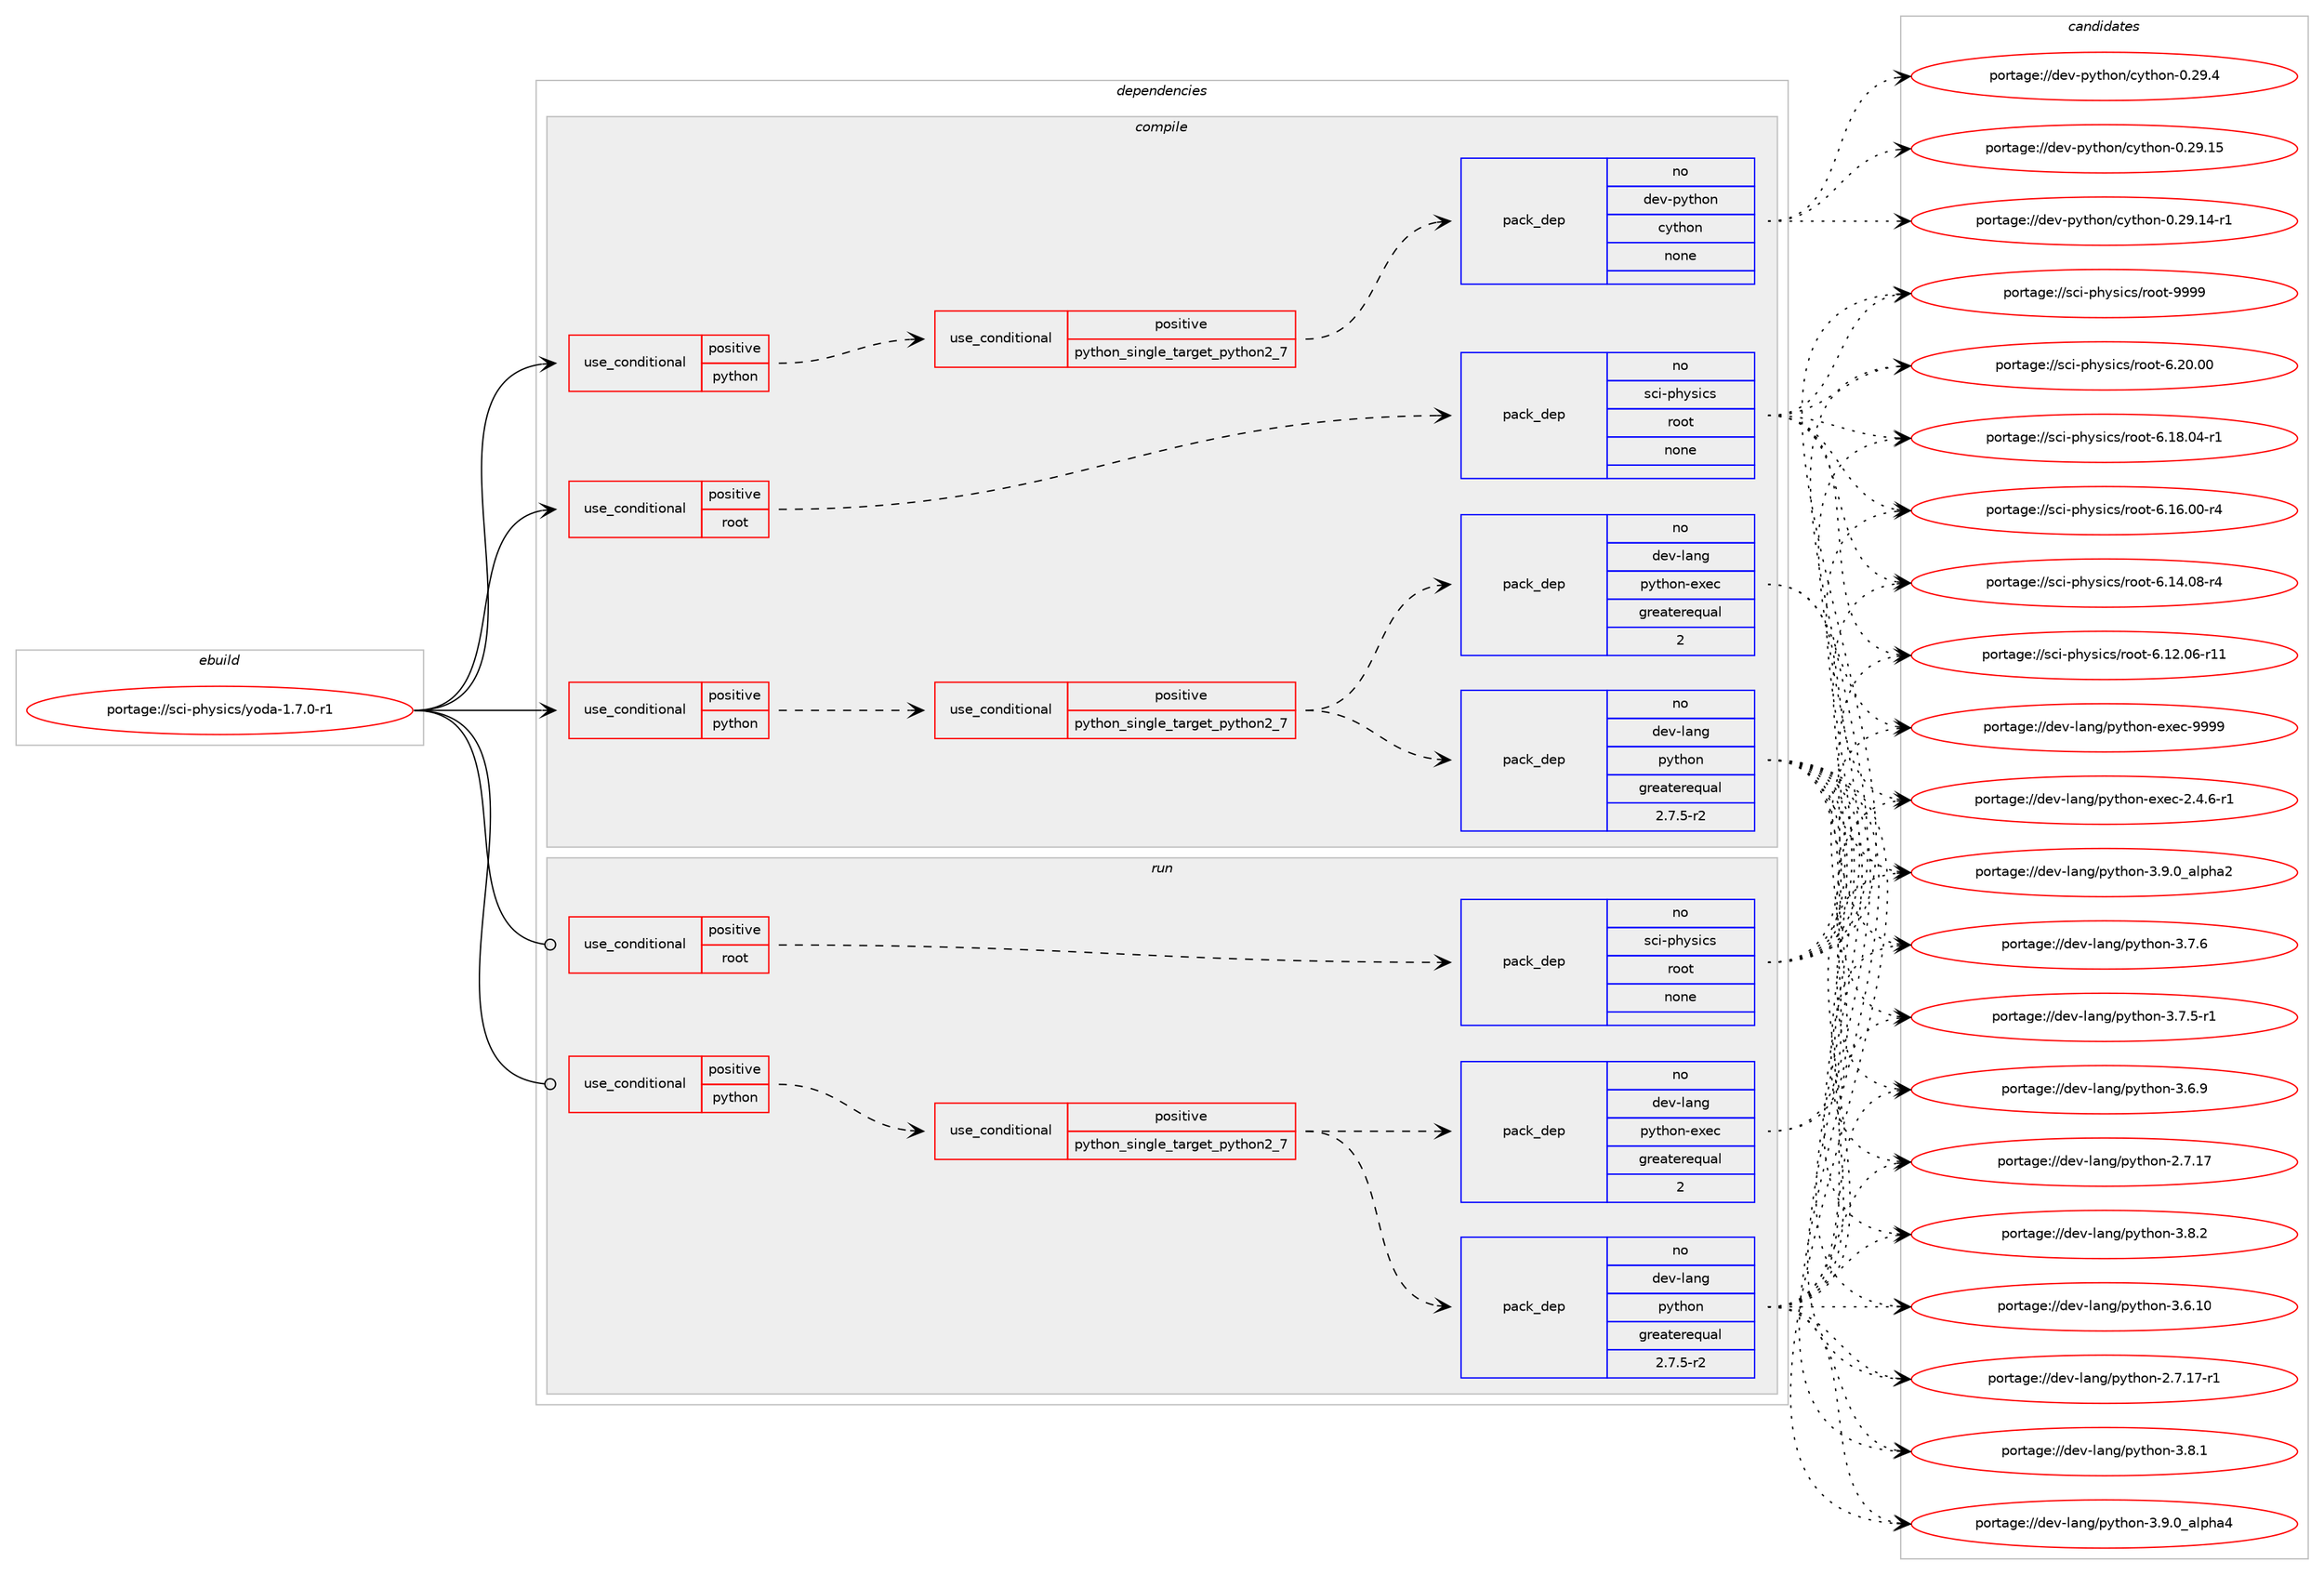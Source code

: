 digraph prolog {

# *************
# Graph options
# *************

newrank=true;
concentrate=true;
compound=true;
graph [rankdir=LR,fontname=Helvetica,fontsize=10,ranksep=1.5];#, ranksep=2.5, nodesep=0.2];
edge  [arrowhead=vee];
node  [fontname=Helvetica,fontsize=10];

# **********
# The ebuild
# **********

subgraph cluster_leftcol {
color=gray;
rank=same;
label=<<i>ebuild</i>>;
id [label="portage://sci-physics/yoda-1.7.0-r1", color=red, width=4, href="../sci-physics/yoda-1.7.0-r1.svg"];
}

# ****************
# The dependencies
# ****************

subgraph cluster_midcol {
color=gray;
label=<<i>dependencies</i>>;
subgraph cluster_compile {
fillcolor="#eeeeee";
style=filled;
label=<<i>compile</i>>;
subgraph cond8902 {
dependency43826 [label=<<TABLE BORDER="0" CELLBORDER="1" CELLSPACING="0" CELLPADDING="4"><TR><TD ROWSPAN="3" CELLPADDING="10">use_conditional</TD></TR><TR><TD>positive</TD></TR><TR><TD>python</TD></TR></TABLE>>, shape=none, color=red];
subgraph cond8903 {
dependency43827 [label=<<TABLE BORDER="0" CELLBORDER="1" CELLSPACING="0" CELLPADDING="4"><TR><TD ROWSPAN="3" CELLPADDING="10">use_conditional</TD></TR><TR><TD>positive</TD></TR><TR><TD>python_single_target_python2_7</TD></TR></TABLE>>, shape=none, color=red];
subgraph pack33960 {
dependency43828 [label=<<TABLE BORDER="0" CELLBORDER="1" CELLSPACING="0" CELLPADDING="4" WIDTH="220"><TR><TD ROWSPAN="6" CELLPADDING="30">pack_dep</TD></TR><TR><TD WIDTH="110">no</TD></TR><TR><TD>dev-lang</TD></TR><TR><TD>python</TD></TR><TR><TD>greaterequal</TD></TR><TR><TD>2.7.5-r2</TD></TR></TABLE>>, shape=none, color=blue];
}
dependency43827:e -> dependency43828:w [weight=20,style="dashed",arrowhead="vee"];
subgraph pack33961 {
dependency43829 [label=<<TABLE BORDER="0" CELLBORDER="1" CELLSPACING="0" CELLPADDING="4" WIDTH="220"><TR><TD ROWSPAN="6" CELLPADDING="30">pack_dep</TD></TR><TR><TD WIDTH="110">no</TD></TR><TR><TD>dev-lang</TD></TR><TR><TD>python-exec</TD></TR><TR><TD>greaterequal</TD></TR><TR><TD>2</TD></TR></TABLE>>, shape=none, color=blue];
}
dependency43827:e -> dependency43829:w [weight=20,style="dashed",arrowhead="vee"];
}
dependency43826:e -> dependency43827:w [weight=20,style="dashed",arrowhead="vee"];
}
id:e -> dependency43826:w [weight=20,style="solid",arrowhead="vee"];
subgraph cond8904 {
dependency43830 [label=<<TABLE BORDER="0" CELLBORDER="1" CELLSPACING="0" CELLPADDING="4"><TR><TD ROWSPAN="3" CELLPADDING="10">use_conditional</TD></TR><TR><TD>positive</TD></TR><TR><TD>python</TD></TR></TABLE>>, shape=none, color=red];
subgraph cond8905 {
dependency43831 [label=<<TABLE BORDER="0" CELLBORDER="1" CELLSPACING="0" CELLPADDING="4"><TR><TD ROWSPAN="3" CELLPADDING="10">use_conditional</TD></TR><TR><TD>positive</TD></TR><TR><TD>python_single_target_python2_7</TD></TR></TABLE>>, shape=none, color=red];
subgraph pack33962 {
dependency43832 [label=<<TABLE BORDER="0" CELLBORDER="1" CELLSPACING="0" CELLPADDING="4" WIDTH="220"><TR><TD ROWSPAN="6" CELLPADDING="30">pack_dep</TD></TR><TR><TD WIDTH="110">no</TD></TR><TR><TD>dev-python</TD></TR><TR><TD>cython</TD></TR><TR><TD>none</TD></TR><TR><TD></TD></TR></TABLE>>, shape=none, color=blue];
}
dependency43831:e -> dependency43832:w [weight=20,style="dashed",arrowhead="vee"];
}
dependency43830:e -> dependency43831:w [weight=20,style="dashed",arrowhead="vee"];
}
id:e -> dependency43830:w [weight=20,style="solid",arrowhead="vee"];
subgraph cond8906 {
dependency43833 [label=<<TABLE BORDER="0" CELLBORDER="1" CELLSPACING="0" CELLPADDING="4"><TR><TD ROWSPAN="3" CELLPADDING="10">use_conditional</TD></TR><TR><TD>positive</TD></TR><TR><TD>root</TD></TR></TABLE>>, shape=none, color=red];
subgraph pack33963 {
dependency43834 [label=<<TABLE BORDER="0" CELLBORDER="1" CELLSPACING="0" CELLPADDING="4" WIDTH="220"><TR><TD ROWSPAN="6" CELLPADDING="30">pack_dep</TD></TR><TR><TD WIDTH="110">no</TD></TR><TR><TD>sci-physics</TD></TR><TR><TD>root</TD></TR><TR><TD>none</TD></TR><TR><TD></TD></TR></TABLE>>, shape=none, color=blue];
}
dependency43833:e -> dependency43834:w [weight=20,style="dashed",arrowhead="vee"];
}
id:e -> dependency43833:w [weight=20,style="solid",arrowhead="vee"];
}
subgraph cluster_compileandrun {
fillcolor="#eeeeee";
style=filled;
label=<<i>compile and run</i>>;
}
subgraph cluster_run {
fillcolor="#eeeeee";
style=filled;
label=<<i>run</i>>;
subgraph cond8907 {
dependency43835 [label=<<TABLE BORDER="0" CELLBORDER="1" CELLSPACING="0" CELLPADDING="4"><TR><TD ROWSPAN="3" CELLPADDING="10">use_conditional</TD></TR><TR><TD>positive</TD></TR><TR><TD>python</TD></TR></TABLE>>, shape=none, color=red];
subgraph cond8908 {
dependency43836 [label=<<TABLE BORDER="0" CELLBORDER="1" CELLSPACING="0" CELLPADDING="4"><TR><TD ROWSPAN="3" CELLPADDING="10">use_conditional</TD></TR><TR><TD>positive</TD></TR><TR><TD>python_single_target_python2_7</TD></TR></TABLE>>, shape=none, color=red];
subgraph pack33964 {
dependency43837 [label=<<TABLE BORDER="0" CELLBORDER="1" CELLSPACING="0" CELLPADDING="4" WIDTH="220"><TR><TD ROWSPAN="6" CELLPADDING="30">pack_dep</TD></TR><TR><TD WIDTH="110">no</TD></TR><TR><TD>dev-lang</TD></TR><TR><TD>python</TD></TR><TR><TD>greaterequal</TD></TR><TR><TD>2.7.5-r2</TD></TR></TABLE>>, shape=none, color=blue];
}
dependency43836:e -> dependency43837:w [weight=20,style="dashed",arrowhead="vee"];
subgraph pack33965 {
dependency43838 [label=<<TABLE BORDER="0" CELLBORDER="1" CELLSPACING="0" CELLPADDING="4" WIDTH="220"><TR><TD ROWSPAN="6" CELLPADDING="30">pack_dep</TD></TR><TR><TD WIDTH="110">no</TD></TR><TR><TD>dev-lang</TD></TR><TR><TD>python-exec</TD></TR><TR><TD>greaterequal</TD></TR><TR><TD>2</TD></TR></TABLE>>, shape=none, color=blue];
}
dependency43836:e -> dependency43838:w [weight=20,style="dashed",arrowhead="vee"];
}
dependency43835:e -> dependency43836:w [weight=20,style="dashed",arrowhead="vee"];
}
id:e -> dependency43835:w [weight=20,style="solid",arrowhead="odot"];
subgraph cond8909 {
dependency43839 [label=<<TABLE BORDER="0" CELLBORDER="1" CELLSPACING="0" CELLPADDING="4"><TR><TD ROWSPAN="3" CELLPADDING="10">use_conditional</TD></TR><TR><TD>positive</TD></TR><TR><TD>root</TD></TR></TABLE>>, shape=none, color=red];
subgraph pack33966 {
dependency43840 [label=<<TABLE BORDER="0" CELLBORDER="1" CELLSPACING="0" CELLPADDING="4" WIDTH="220"><TR><TD ROWSPAN="6" CELLPADDING="30">pack_dep</TD></TR><TR><TD WIDTH="110">no</TD></TR><TR><TD>sci-physics</TD></TR><TR><TD>root</TD></TR><TR><TD>none</TD></TR><TR><TD></TD></TR></TABLE>>, shape=none, color=blue];
}
dependency43839:e -> dependency43840:w [weight=20,style="dashed",arrowhead="vee"];
}
id:e -> dependency43839:w [weight=20,style="solid",arrowhead="odot"];
}
}

# **************
# The candidates
# **************

subgraph cluster_choices {
rank=same;
color=gray;
label=<<i>candidates</i>>;

subgraph choice33960 {
color=black;
nodesep=1;
choice10010111845108971101034711212111610411111045514657464895971081121049752 [label="portage://dev-lang/python-3.9.0_alpha4", color=red, width=4,href="../dev-lang/python-3.9.0_alpha4.svg"];
choice10010111845108971101034711212111610411111045514657464895971081121049750 [label="portage://dev-lang/python-3.9.0_alpha2", color=red, width=4,href="../dev-lang/python-3.9.0_alpha2.svg"];
choice100101118451089711010347112121116104111110455146564650 [label="portage://dev-lang/python-3.8.2", color=red, width=4,href="../dev-lang/python-3.8.2.svg"];
choice100101118451089711010347112121116104111110455146564649 [label="portage://dev-lang/python-3.8.1", color=red, width=4,href="../dev-lang/python-3.8.1.svg"];
choice100101118451089711010347112121116104111110455146554654 [label="portage://dev-lang/python-3.7.6", color=red, width=4,href="../dev-lang/python-3.7.6.svg"];
choice1001011184510897110103471121211161041111104551465546534511449 [label="portage://dev-lang/python-3.7.5-r1", color=red, width=4,href="../dev-lang/python-3.7.5-r1.svg"];
choice100101118451089711010347112121116104111110455146544657 [label="portage://dev-lang/python-3.6.9", color=red, width=4,href="../dev-lang/python-3.6.9.svg"];
choice10010111845108971101034711212111610411111045514654464948 [label="portage://dev-lang/python-3.6.10", color=red, width=4,href="../dev-lang/python-3.6.10.svg"];
choice100101118451089711010347112121116104111110455046554649554511449 [label="portage://dev-lang/python-2.7.17-r1", color=red, width=4,href="../dev-lang/python-2.7.17-r1.svg"];
choice10010111845108971101034711212111610411111045504655464955 [label="portage://dev-lang/python-2.7.17", color=red, width=4,href="../dev-lang/python-2.7.17.svg"];
dependency43828:e -> choice10010111845108971101034711212111610411111045514657464895971081121049752:w [style=dotted,weight="100"];
dependency43828:e -> choice10010111845108971101034711212111610411111045514657464895971081121049750:w [style=dotted,weight="100"];
dependency43828:e -> choice100101118451089711010347112121116104111110455146564650:w [style=dotted,weight="100"];
dependency43828:e -> choice100101118451089711010347112121116104111110455146564649:w [style=dotted,weight="100"];
dependency43828:e -> choice100101118451089711010347112121116104111110455146554654:w [style=dotted,weight="100"];
dependency43828:e -> choice1001011184510897110103471121211161041111104551465546534511449:w [style=dotted,weight="100"];
dependency43828:e -> choice100101118451089711010347112121116104111110455146544657:w [style=dotted,weight="100"];
dependency43828:e -> choice10010111845108971101034711212111610411111045514654464948:w [style=dotted,weight="100"];
dependency43828:e -> choice100101118451089711010347112121116104111110455046554649554511449:w [style=dotted,weight="100"];
dependency43828:e -> choice10010111845108971101034711212111610411111045504655464955:w [style=dotted,weight="100"];
}
subgraph choice33961 {
color=black;
nodesep=1;
choice10010111845108971101034711212111610411111045101120101994557575757 [label="portage://dev-lang/python-exec-9999", color=red, width=4,href="../dev-lang/python-exec-9999.svg"];
choice10010111845108971101034711212111610411111045101120101994550465246544511449 [label="portage://dev-lang/python-exec-2.4.6-r1", color=red, width=4,href="../dev-lang/python-exec-2.4.6-r1.svg"];
dependency43829:e -> choice10010111845108971101034711212111610411111045101120101994557575757:w [style=dotted,weight="100"];
dependency43829:e -> choice10010111845108971101034711212111610411111045101120101994550465246544511449:w [style=dotted,weight="100"];
}
subgraph choice33962 {
color=black;
nodesep=1;
choice10010111845112121116104111110479912111610411111045484650574652 [label="portage://dev-python/cython-0.29.4", color=red, width=4,href="../dev-python/cython-0.29.4.svg"];
choice1001011184511212111610411111047991211161041111104548465057464953 [label="portage://dev-python/cython-0.29.15", color=red, width=4,href="../dev-python/cython-0.29.15.svg"];
choice10010111845112121116104111110479912111610411111045484650574649524511449 [label="portage://dev-python/cython-0.29.14-r1", color=red, width=4,href="../dev-python/cython-0.29.14-r1.svg"];
dependency43832:e -> choice10010111845112121116104111110479912111610411111045484650574652:w [style=dotted,weight="100"];
dependency43832:e -> choice1001011184511212111610411111047991211161041111104548465057464953:w [style=dotted,weight="100"];
dependency43832:e -> choice10010111845112121116104111110479912111610411111045484650574649524511449:w [style=dotted,weight="100"];
}
subgraph choice33963 {
color=black;
nodesep=1;
choice115991054511210412111510599115471141111111164557575757 [label="portage://sci-physics/root-9999", color=red, width=4,href="../sci-physics/root-9999.svg"];
choice115991054511210412111510599115471141111111164554465048464848 [label="portage://sci-physics/root-6.20.00", color=red, width=4,href="../sci-physics/root-6.20.00.svg"];
choice1159910545112104121115105991154711411111111645544649564648524511449 [label="portage://sci-physics/root-6.18.04-r1", color=red, width=4,href="../sci-physics/root-6.18.04-r1.svg"];
choice1159910545112104121115105991154711411111111645544649544648484511452 [label="portage://sci-physics/root-6.16.00-r4", color=red, width=4,href="../sci-physics/root-6.16.00-r4.svg"];
choice1159910545112104121115105991154711411111111645544649524648564511452 [label="portage://sci-physics/root-6.14.08-r4", color=red, width=4,href="../sci-physics/root-6.14.08-r4.svg"];
choice115991054511210412111510599115471141111111164554464950464854451144949 [label="portage://sci-physics/root-6.12.06-r11", color=red, width=4,href="../sci-physics/root-6.12.06-r11.svg"];
dependency43834:e -> choice115991054511210412111510599115471141111111164557575757:w [style=dotted,weight="100"];
dependency43834:e -> choice115991054511210412111510599115471141111111164554465048464848:w [style=dotted,weight="100"];
dependency43834:e -> choice1159910545112104121115105991154711411111111645544649564648524511449:w [style=dotted,weight="100"];
dependency43834:e -> choice1159910545112104121115105991154711411111111645544649544648484511452:w [style=dotted,weight="100"];
dependency43834:e -> choice1159910545112104121115105991154711411111111645544649524648564511452:w [style=dotted,weight="100"];
dependency43834:e -> choice115991054511210412111510599115471141111111164554464950464854451144949:w [style=dotted,weight="100"];
}
subgraph choice33964 {
color=black;
nodesep=1;
choice10010111845108971101034711212111610411111045514657464895971081121049752 [label="portage://dev-lang/python-3.9.0_alpha4", color=red, width=4,href="../dev-lang/python-3.9.0_alpha4.svg"];
choice10010111845108971101034711212111610411111045514657464895971081121049750 [label="portage://dev-lang/python-3.9.0_alpha2", color=red, width=4,href="../dev-lang/python-3.9.0_alpha2.svg"];
choice100101118451089711010347112121116104111110455146564650 [label="portage://dev-lang/python-3.8.2", color=red, width=4,href="../dev-lang/python-3.8.2.svg"];
choice100101118451089711010347112121116104111110455146564649 [label="portage://dev-lang/python-3.8.1", color=red, width=4,href="../dev-lang/python-3.8.1.svg"];
choice100101118451089711010347112121116104111110455146554654 [label="portage://dev-lang/python-3.7.6", color=red, width=4,href="../dev-lang/python-3.7.6.svg"];
choice1001011184510897110103471121211161041111104551465546534511449 [label="portage://dev-lang/python-3.7.5-r1", color=red, width=4,href="../dev-lang/python-3.7.5-r1.svg"];
choice100101118451089711010347112121116104111110455146544657 [label="portage://dev-lang/python-3.6.9", color=red, width=4,href="../dev-lang/python-3.6.9.svg"];
choice10010111845108971101034711212111610411111045514654464948 [label="portage://dev-lang/python-3.6.10", color=red, width=4,href="../dev-lang/python-3.6.10.svg"];
choice100101118451089711010347112121116104111110455046554649554511449 [label="portage://dev-lang/python-2.7.17-r1", color=red, width=4,href="../dev-lang/python-2.7.17-r1.svg"];
choice10010111845108971101034711212111610411111045504655464955 [label="portage://dev-lang/python-2.7.17", color=red, width=4,href="../dev-lang/python-2.7.17.svg"];
dependency43837:e -> choice10010111845108971101034711212111610411111045514657464895971081121049752:w [style=dotted,weight="100"];
dependency43837:e -> choice10010111845108971101034711212111610411111045514657464895971081121049750:w [style=dotted,weight="100"];
dependency43837:e -> choice100101118451089711010347112121116104111110455146564650:w [style=dotted,weight="100"];
dependency43837:e -> choice100101118451089711010347112121116104111110455146564649:w [style=dotted,weight="100"];
dependency43837:e -> choice100101118451089711010347112121116104111110455146554654:w [style=dotted,weight="100"];
dependency43837:e -> choice1001011184510897110103471121211161041111104551465546534511449:w [style=dotted,weight="100"];
dependency43837:e -> choice100101118451089711010347112121116104111110455146544657:w [style=dotted,weight="100"];
dependency43837:e -> choice10010111845108971101034711212111610411111045514654464948:w [style=dotted,weight="100"];
dependency43837:e -> choice100101118451089711010347112121116104111110455046554649554511449:w [style=dotted,weight="100"];
dependency43837:e -> choice10010111845108971101034711212111610411111045504655464955:w [style=dotted,weight="100"];
}
subgraph choice33965 {
color=black;
nodesep=1;
choice10010111845108971101034711212111610411111045101120101994557575757 [label="portage://dev-lang/python-exec-9999", color=red, width=4,href="../dev-lang/python-exec-9999.svg"];
choice10010111845108971101034711212111610411111045101120101994550465246544511449 [label="portage://dev-lang/python-exec-2.4.6-r1", color=red, width=4,href="../dev-lang/python-exec-2.4.6-r1.svg"];
dependency43838:e -> choice10010111845108971101034711212111610411111045101120101994557575757:w [style=dotted,weight="100"];
dependency43838:e -> choice10010111845108971101034711212111610411111045101120101994550465246544511449:w [style=dotted,weight="100"];
}
subgraph choice33966 {
color=black;
nodesep=1;
choice115991054511210412111510599115471141111111164557575757 [label="portage://sci-physics/root-9999", color=red, width=4,href="../sci-physics/root-9999.svg"];
choice115991054511210412111510599115471141111111164554465048464848 [label="portage://sci-physics/root-6.20.00", color=red, width=4,href="../sci-physics/root-6.20.00.svg"];
choice1159910545112104121115105991154711411111111645544649564648524511449 [label="portage://sci-physics/root-6.18.04-r1", color=red, width=4,href="../sci-physics/root-6.18.04-r1.svg"];
choice1159910545112104121115105991154711411111111645544649544648484511452 [label="portage://sci-physics/root-6.16.00-r4", color=red, width=4,href="../sci-physics/root-6.16.00-r4.svg"];
choice1159910545112104121115105991154711411111111645544649524648564511452 [label="portage://sci-physics/root-6.14.08-r4", color=red, width=4,href="../sci-physics/root-6.14.08-r4.svg"];
choice115991054511210412111510599115471141111111164554464950464854451144949 [label="portage://sci-physics/root-6.12.06-r11", color=red, width=4,href="../sci-physics/root-6.12.06-r11.svg"];
dependency43840:e -> choice115991054511210412111510599115471141111111164557575757:w [style=dotted,weight="100"];
dependency43840:e -> choice115991054511210412111510599115471141111111164554465048464848:w [style=dotted,weight="100"];
dependency43840:e -> choice1159910545112104121115105991154711411111111645544649564648524511449:w [style=dotted,weight="100"];
dependency43840:e -> choice1159910545112104121115105991154711411111111645544649544648484511452:w [style=dotted,weight="100"];
dependency43840:e -> choice1159910545112104121115105991154711411111111645544649524648564511452:w [style=dotted,weight="100"];
dependency43840:e -> choice115991054511210412111510599115471141111111164554464950464854451144949:w [style=dotted,weight="100"];
}
}

}
